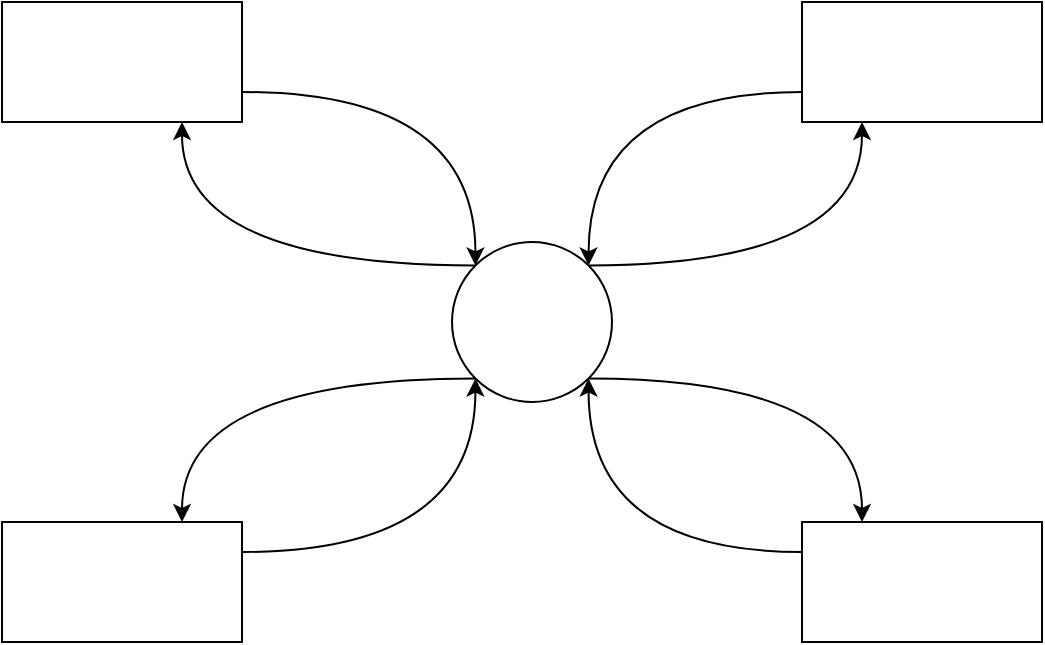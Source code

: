 <mxfile version="21.2.9" type="github">
  <diagram id="R2lEEEUBdFMjLlhIrx00" name="Page-1">
    <mxGraphModel dx="1505" dy="829" grid="1" gridSize="10" guides="1" tooltips="1" connect="1" arrows="1" fold="1" page="1" pageScale="1" pageWidth="850" pageHeight="1100" math="0" shadow="0" extFonts="Permanent Marker^https://fonts.googleapis.com/css?family=Permanent+Marker">
      <root>
        <mxCell id="0" />
        <mxCell id="1" parent="0" />
        <mxCell id="xvkgQrIf-qjmkDvSw3I_-27" style="edgeStyle=orthogonalEdgeStyle;curved=1;rounded=0;orthogonalLoop=1;jettySize=auto;html=1;exitX=1;exitY=0.75;exitDx=0;exitDy=0;entryX=0;entryY=0;entryDx=0;entryDy=0;" edge="1" parent="1" source="xvkgQrIf-qjmkDvSw3I_-1" target="xvkgQrIf-qjmkDvSw3I_-6">
          <mxGeometry relative="1" as="geometry" />
        </mxCell>
        <mxCell id="xvkgQrIf-qjmkDvSw3I_-1" value="" style="rounded=0;whiteSpace=wrap;html=1;" vertex="1" parent="1">
          <mxGeometry x="120" y="280" width="120" height="60" as="geometry" />
        </mxCell>
        <mxCell id="xvkgQrIf-qjmkDvSw3I_-32" style="edgeStyle=orthogonalEdgeStyle;curved=1;rounded=0;orthogonalLoop=1;jettySize=auto;html=1;exitX=1;exitY=0.25;exitDx=0;exitDy=0;entryX=0;entryY=1;entryDx=0;entryDy=0;" edge="1" parent="1" source="xvkgQrIf-qjmkDvSw3I_-3" target="xvkgQrIf-qjmkDvSw3I_-6">
          <mxGeometry relative="1" as="geometry" />
        </mxCell>
        <mxCell id="xvkgQrIf-qjmkDvSw3I_-3" value="" style="rounded=0;whiteSpace=wrap;html=1;" vertex="1" parent="1">
          <mxGeometry x="120" y="540" width="120" height="60" as="geometry" />
        </mxCell>
        <mxCell id="xvkgQrIf-qjmkDvSw3I_-34" style="edgeStyle=orthogonalEdgeStyle;curved=1;rounded=0;orthogonalLoop=1;jettySize=auto;html=1;exitX=0;exitY=0.25;exitDx=0;exitDy=0;entryX=1;entryY=1;entryDx=0;entryDy=0;" edge="1" parent="1" source="xvkgQrIf-qjmkDvSw3I_-4" target="xvkgQrIf-qjmkDvSw3I_-6">
          <mxGeometry relative="1" as="geometry" />
        </mxCell>
        <mxCell id="xvkgQrIf-qjmkDvSw3I_-4" value="" style="rounded=0;whiteSpace=wrap;html=1;" vertex="1" parent="1">
          <mxGeometry x="520" y="540" width="120" height="60" as="geometry" />
        </mxCell>
        <mxCell id="xvkgQrIf-qjmkDvSw3I_-30" style="edgeStyle=orthogonalEdgeStyle;curved=1;rounded=0;orthogonalLoop=1;jettySize=auto;html=1;exitX=0;exitY=0.75;exitDx=0;exitDy=0;entryX=1;entryY=0;entryDx=0;entryDy=0;" edge="1" parent="1" source="xvkgQrIf-qjmkDvSw3I_-5" target="xvkgQrIf-qjmkDvSw3I_-6">
          <mxGeometry relative="1" as="geometry" />
        </mxCell>
        <mxCell id="xvkgQrIf-qjmkDvSw3I_-5" value="" style="rounded=0;whiteSpace=wrap;html=1;" vertex="1" parent="1">
          <mxGeometry x="520" y="280" width="120" height="60" as="geometry" />
        </mxCell>
        <mxCell id="xvkgQrIf-qjmkDvSw3I_-12" style="edgeStyle=orthogonalEdgeStyle;rounded=0;orthogonalLoop=1;jettySize=auto;html=1;exitX=0;exitY=0;exitDx=0;exitDy=0;entryX=0.75;entryY=1;entryDx=0;entryDy=0;curved=1;" edge="1" parent="1" source="xvkgQrIf-qjmkDvSw3I_-6" target="xvkgQrIf-qjmkDvSw3I_-1">
          <mxGeometry relative="1" as="geometry" />
        </mxCell>
        <mxCell id="xvkgQrIf-qjmkDvSw3I_-29" style="edgeStyle=orthogonalEdgeStyle;curved=1;rounded=0;orthogonalLoop=1;jettySize=auto;html=1;exitX=1;exitY=0;exitDx=0;exitDy=0;entryX=0.25;entryY=1;entryDx=0;entryDy=0;" edge="1" parent="1" source="xvkgQrIf-qjmkDvSw3I_-6" target="xvkgQrIf-qjmkDvSw3I_-5">
          <mxGeometry relative="1" as="geometry" />
        </mxCell>
        <mxCell id="xvkgQrIf-qjmkDvSw3I_-31" style="edgeStyle=orthogonalEdgeStyle;curved=1;rounded=0;orthogonalLoop=1;jettySize=auto;html=1;exitX=0;exitY=1;exitDx=0;exitDy=0;entryX=0.75;entryY=0;entryDx=0;entryDy=0;" edge="1" parent="1" source="xvkgQrIf-qjmkDvSw3I_-6" target="xvkgQrIf-qjmkDvSw3I_-3">
          <mxGeometry relative="1" as="geometry" />
        </mxCell>
        <mxCell id="xvkgQrIf-qjmkDvSw3I_-33" style="edgeStyle=orthogonalEdgeStyle;curved=1;rounded=0;orthogonalLoop=1;jettySize=auto;html=1;exitX=1;exitY=1;exitDx=0;exitDy=0;entryX=0.25;entryY=0;entryDx=0;entryDy=0;" edge="1" parent="1" source="xvkgQrIf-qjmkDvSw3I_-6" target="xvkgQrIf-qjmkDvSw3I_-4">
          <mxGeometry relative="1" as="geometry" />
        </mxCell>
        <mxCell id="xvkgQrIf-qjmkDvSw3I_-6" value="" style="ellipse;whiteSpace=wrap;html=1;aspect=fixed;" vertex="1" parent="1">
          <mxGeometry x="345" y="400" width="80" height="80" as="geometry" />
        </mxCell>
      </root>
    </mxGraphModel>
  </diagram>
</mxfile>

